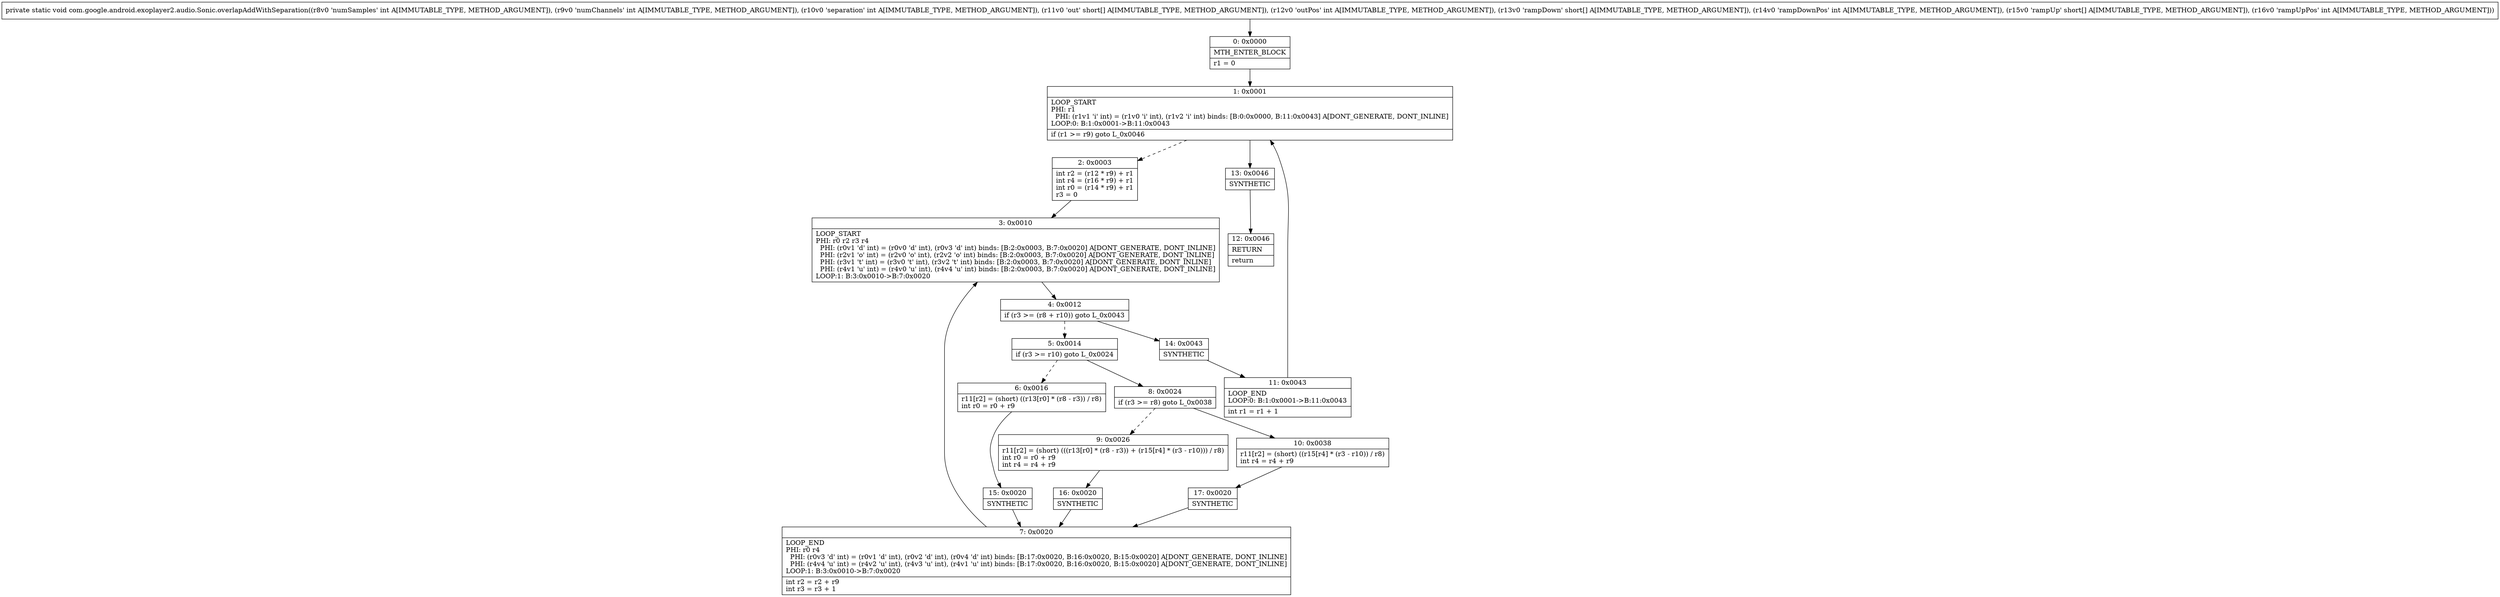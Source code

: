 digraph "CFG forcom.google.android.exoplayer2.audio.Sonic.overlapAddWithSeparation(III[SI[SI[SI)V" {
Node_0 [shape=record,label="{0\:\ 0x0000|MTH_ENTER_BLOCK\l|r1 = 0\l}"];
Node_1 [shape=record,label="{1\:\ 0x0001|LOOP_START\lPHI: r1 \l  PHI: (r1v1 'i' int) = (r1v0 'i' int), (r1v2 'i' int) binds: [B:0:0x0000, B:11:0x0043] A[DONT_GENERATE, DONT_INLINE]\lLOOP:0: B:1:0x0001\-\>B:11:0x0043\l|if (r1 \>= r9) goto L_0x0046\l}"];
Node_2 [shape=record,label="{2\:\ 0x0003|int r2 = (r12 * r9) + r1\lint r4 = (r16 * r9) + r1\lint r0 = (r14 * r9) + r1\lr3 = 0\l}"];
Node_3 [shape=record,label="{3\:\ 0x0010|LOOP_START\lPHI: r0 r2 r3 r4 \l  PHI: (r0v1 'd' int) = (r0v0 'd' int), (r0v3 'd' int) binds: [B:2:0x0003, B:7:0x0020] A[DONT_GENERATE, DONT_INLINE]\l  PHI: (r2v1 'o' int) = (r2v0 'o' int), (r2v2 'o' int) binds: [B:2:0x0003, B:7:0x0020] A[DONT_GENERATE, DONT_INLINE]\l  PHI: (r3v1 't' int) = (r3v0 't' int), (r3v2 't' int) binds: [B:2:0x0003, B:7:0x0020] A[DONT_GENERATE, DONT_INLINE]\l  PHI: (r4v1 'u' int) = (r4v0 'u' int), (r4v4 'u' int) binds: [B:2:0x0003, B:7:0x0020] A[DONT_GENERATE, DONT_INLINE]\lLOOP:1: B:3:0x0010\-\>B:7:0x0020\l}"];
Node_4 [shape=record,label="{4\:\ 0x0012|if (r3 \>= (r8 + r10)) goto L_0x0043\l}"];
Node_5 [shape=record,label="{5\:\ 0x0014|if (r3 \>= r10) goto L_0x0024\l}"];
Node_6 [shape=record,label="{6\:\ 0x0016|r11[r2] = (short) ((r13[r0] * (r8 \- r3)) \/ r8)\lint r0 = r0 + r9\l}"];
Node_7 [shape=record,label="{7\:\ 0x0020|LOOP_END\lPHI: r0 r4 \l  PHI: (r0v3 'd' int) = (r0v1 'd' int), (r0v2 'd' int), (r0v4 'd' int) binds: [B:17:0x0020, B:16:0x0020, B:15:0x0020] A[DONT_GENERATE, DONT_INLINE]\l  PHI: (r4v4 'u' int) = (r4v2 'u' int), (r4v3 'u' int), (r4v1 'u' int) binds: [B:17:0x0020, B:16:0x0020, B:15:0x0020] A[DONT_GENERATE, DONT_INLINE]\lLOOP:1: B:3:0x0010\-\>B:7:0x0020\l|int r2 = r2 + r9\lint r3 = r3 + 1\l}"];
Node_8 [shape=record,label="{8\:\ 0x0024|if (r3 \>= r8) goto L_0x0038\l}"];
Node_9 [shape=record,label="{9\:\ 0x0026|r11[r2] = (short) (((r13[r0] * (r8 \- r3)) + (r15[r4] * (r3 \- r10))) \/ r8)\lint r0 = r0 + r9\lint r4 = r4 + r9\l}"];
Node_10 [shape=record,label="{10\:\ 0x0038|r11[r2] = (short) ((r15[r4] * (r3 \- r10)) \/ r8)\lint r4 = r4 + r9\l}"];
Node_11 [shape=record,label="{11\:\ 0x0043|LOOP_END\lLOOP:0: B:1:0x0001\-\>B:11:0x0043\l|int r1 = r1 + 1\l}"];
Node_12 [shape=record,label="{12\:\ 0x0046|RETURN\l|return\l}"];
Node_13 [shape=record,label="{13\:\ 0x0046|SYNTHETIC\l}"];
Node_14 [shape=record,label="{14\:\ 0x0043|SYNTHETIC\l}"];
Node_15 [shape=record,label="{15\:\ 0x0020|SYNTHETIC\l}"];
Node_16 [shape=record,label="{16\:\ 0x0020|SYNTHETIC\l}"];
Node_17 [shape=record,label="{17\:\ 0x0020|SYNTHETIC\l}"];
MethodNode[shape=record,label="{private static void com.google.android.exoplayer2.audio.Sonic.overlapAddWithSeparation((r8v0 'numSamples' int A[IMMUTABLE_TYPE, METHOD_ARGUMENT]), (r9v0 'numChannels' int A[IMMUTABLE_TYPE, METHOD_ARGUMENT]), (r10v0 'separation' int A[IMMUTABLE_TYPE, METHOD_ARGUMENT]), (r11v0 'out' short[] A[IMMUTABLE_TYPE, METHOD_ARGUMENT]), (r12v0 'outPos' int A[IMMUTABLE_TYPE, METHOD_ARGUMENT]), (r13v0 'rampDown' short[] A[IMMUTABLE_TYPE, METHOD_ARGUMENT]), (r14v0 'rampDownPos' int A[IMMUTABLE_TYPE, METHOD_ARGUMENT]), (r15v0 'rampUp' short[] A[IMMUTABLE_TYPE, METHOD_ARGUMENT]), (r16v0 'rampUpPos' int A[IMMUTABLE_TYPE, METHOD_ARGUMENT])) }"];
MethodNode -> Node_0;
Node_0 -> Node_1;
Node_1 -> Node_2[style=dashed];
Node_1 -> Node_13;
Node_2 -> Node_3;
Node_3 -> Node_4;
Node_4 -> Node_5[style=dashed];
Node_4 -> Node_14;
Node_5 -> Node_6[style=dashed];
Node_5 -> Node_8;
Node_6 -> Node_15;
Node_7 -> Node_3;
Node_8 -> Node_9[style=dashed];
Node_8 -> Node_10;
Node_9 -> Node_16;
Node_10 -> Node_17;
Node_11 -> Node_1;
Node_13 -> Node_12;
Node_14 -> Node_11;
Node_15 -> Node_7;
Node_16 -> Node_7;
Node_17 -> Node_7;
}

